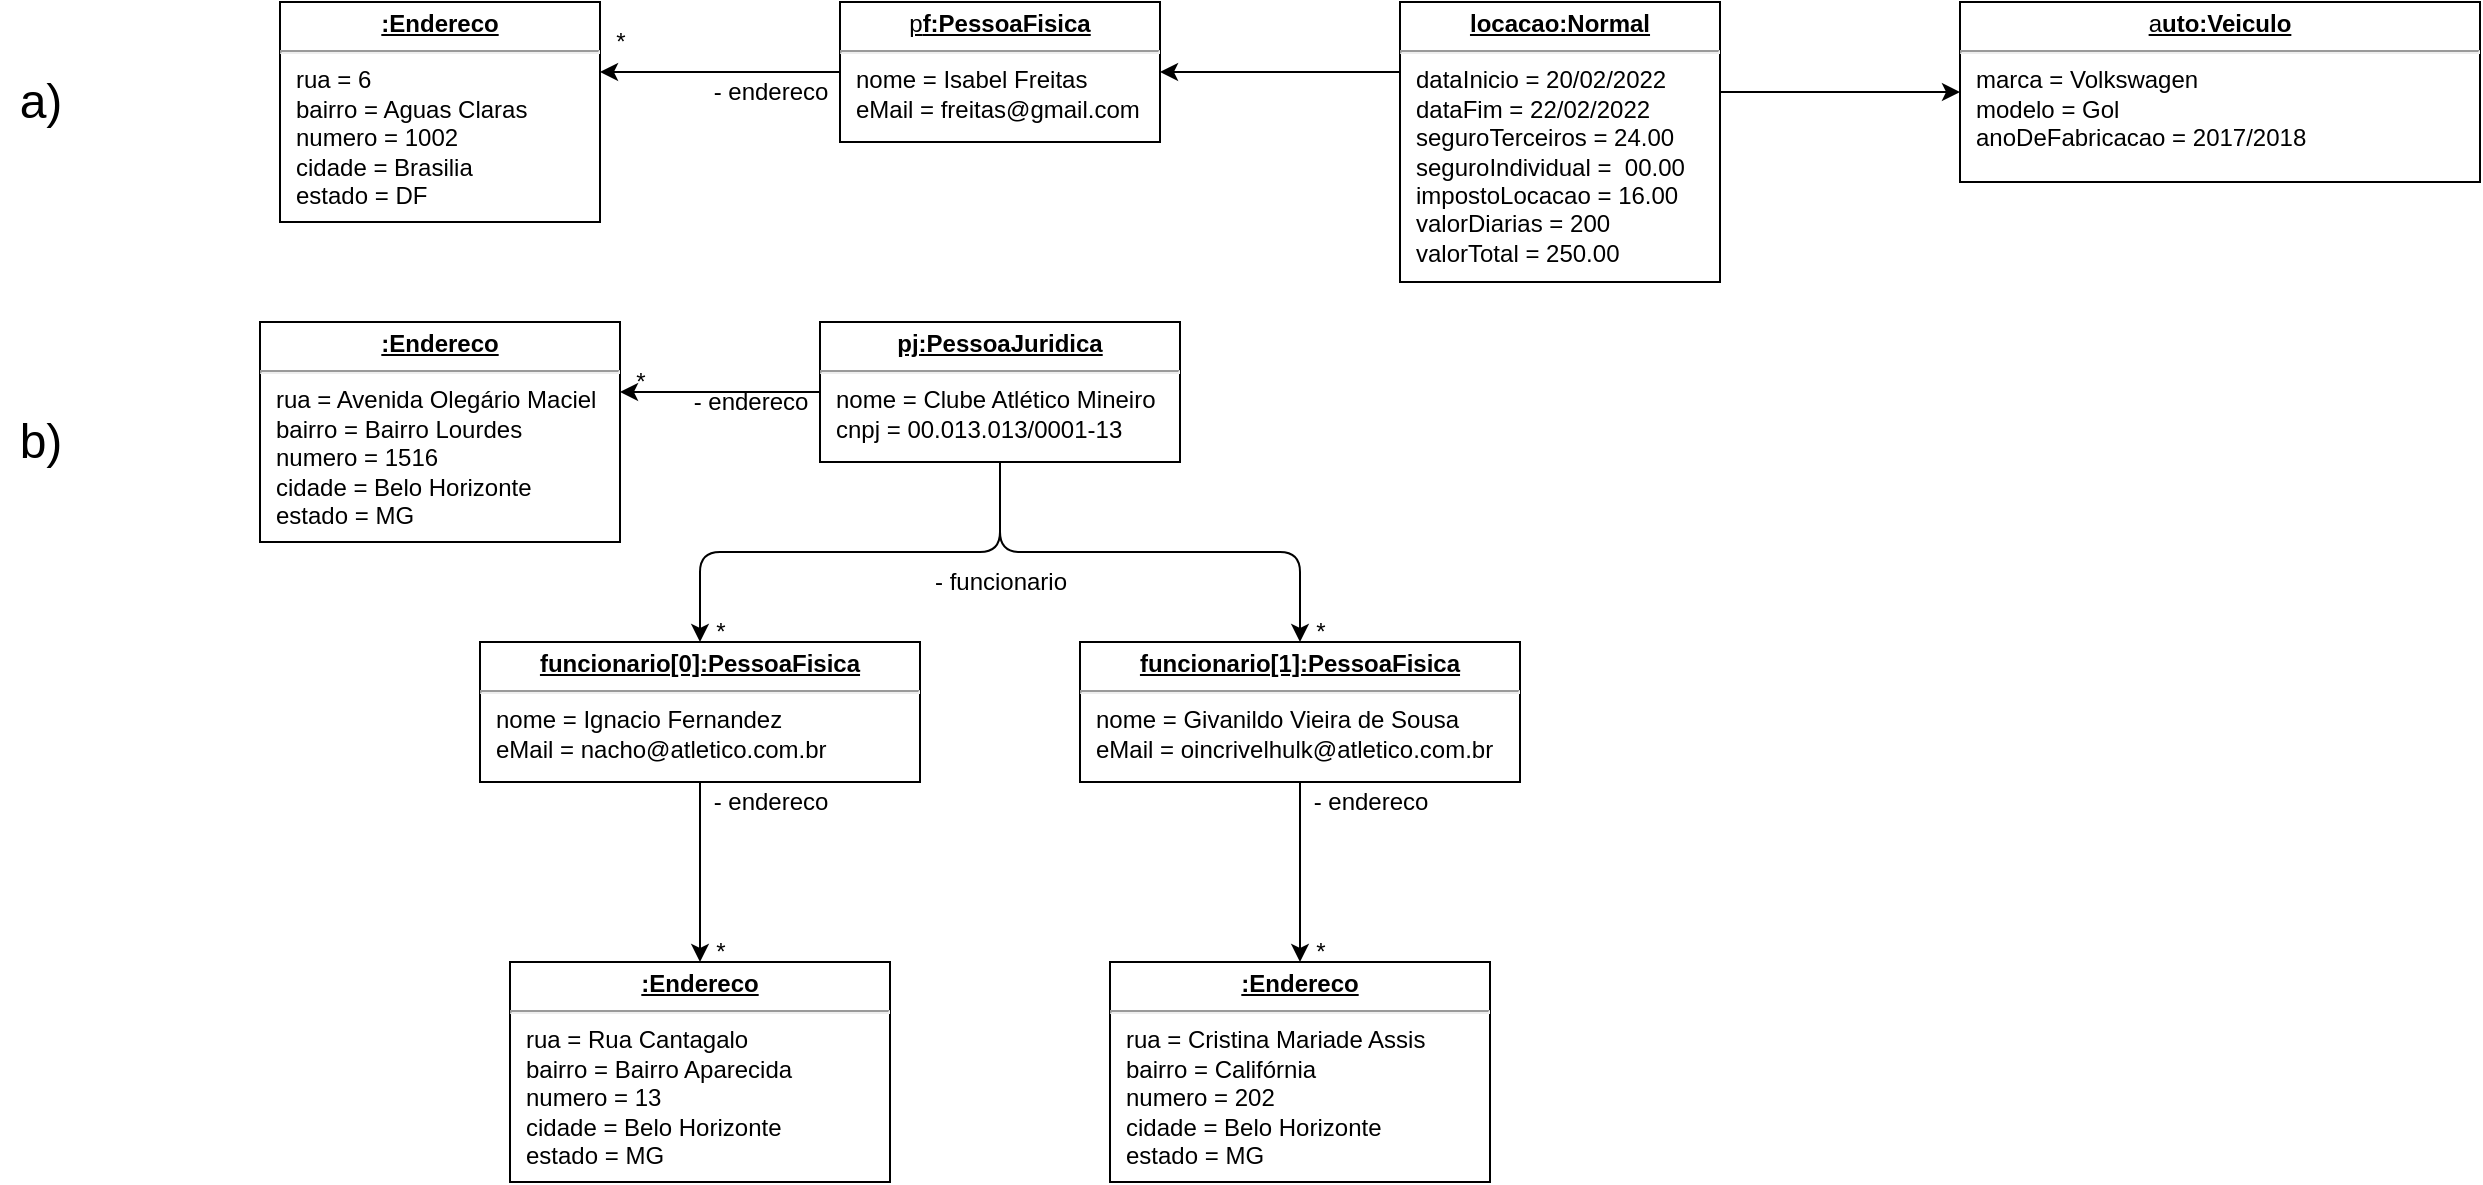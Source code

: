 <mxfile version="17.1.2" type="device"><diagram name="Objetos" id="x8BqOSWYRiHXJu6fpaH8"><mxGraphModel dx="2274" dy="867" grid="1" gridSize="10" guides="1" tooltips="1" connect="1" arrows="1" fold="1" page="1" pageScale="1" pageWidth="827" pageHeight="1169" math="0" shadow="0"><root><mxCell id="ix0IFLTPKFQLLNjNXngM-0"/><mxCell id="ix0IFLTPKFQLLNjNXngM-1" parent="ix0IFLTPKFQLLNjNXngM-0"/><mxCell id="APdHxpEzyhL2-hEMkJwI-14" style="edgeStyle=elbowEdgeStyle;rounded=1;orthogonalLoop=1;jettySize=auto;elbow=vertical;html=1;fontColor=none;" parent="ix0IFLTPKFQLLNjNXngM-1" source="ix0IFLTPKFQLLNjNXngM-18" target="APdHxpEzyhL2-hEMkJwI-13" edge="1"><mxGeometry relative="1" as="geometry"/></mxCell><mxCell id="ix0IFLTPKFQLLNjNXngM-18" value="&lt;p style=&quot;margin: 0px ; margin-top: 4px ; text-align: center ; text-decoration: underline&quot;&gt;p&lt;b&gt;f:PessoaFisica&lt;/b&gt;&lt;/p&gt;&lt;hr&gt;&lt;p style=&quot;margin: 0px ; margin-left: 8px&quot;&gt;nome = Isabel Freitas&lt;br&gt;eMail = freitas@gmail.com&lt;/p&gt;" style="verticalAlign=top;align=left;overflow=fill;fontSize=12;fontFamily=Helvetica;html=1;fontColor=none;" parent="ix0IFLTPKFQLLNjNXngM-1" vertex="1"><mxGeometry x="-240" y="280" width="160" height="70" as="geometry"/></mxCell><mxCell id="APdHxpEzyhL2-hEMkJwI-37" style="edgeStyle=elbowEdgeStyle;rounded=1;orthogonalLoop=1;jettySize=auto;elbow=vertical;html=1;fontColor=#000000;" parent="ix0IFLTPKFQLLNjNXngM-1" source="ix0IFLTPKFQLLNjNXngM-19" target="ix0IFLTPKFQLLNjNXngM-18" edge="1"><mxGeometry relative="1" as="geometry"/></mxCell><mxCell id="APdHxpEzyhL2-hEMkJwI-38" style="edgeStyle=elbowEdgeStyle;rounded=1;orthogonalLoop=1;jettySize=auto;elbow=vertical;html=1;fontColor=#000000;" parent="ix0IFLTPKFQLLNjNXngM-1" source="ix0IFLTPKFQLLNjNXngM-19" target="APdHxpEzyhL2-hEMkJwI-5" edge="1"><mxGeometry relative="1" as="geometry"/></mxCell><mxCell id="ix0IFLTPKFQLLNjNXngM-19" value="&lt;p style=&quot;margin: 0px ; margin-top: 4px ; text-align: center ; text-decoration: underline&quot;&gt;&lt;b&gt;locacao:Normal&lt;/b&gt;&lt;/p&gt;&lt;hr&gt;&lt;p style=&quot;margin: 0px ; margin-left: 8px&quot;&gt;dataInicio = 20/02/2022 &lt;br&gt;&lt;/p&gt;&lt;p style=&quot;margin: 0px ; margin-left: 8px&quot;&gt;dataFim = 22/02/2022&lt;br&gt;&lt;/p&gt;&lt;p style=&quot;margin: 0px ; margin-left: 8px&quot;&gt;seguroTerceiros = 24.00&lt;/p&gt;&lt;p style=&quot;margin: 0px ; margin-left: 8px&quot;&gt;seguroIndividual =&amp;nbsp; 00.00&lt;/p&gt;&lt;p style=&quot;margin: 0px ; margin-left: 8px&quot;&gt;impostoLocacao = 16.00&lt;/p&gt;&lt;p style=&quot;margin: 0px ; margin-left: 8px&quot;&gt;valorDiarias = 200&lt;br&gt;&lt;/p&gt;&lt;p style=&quot;margin: 0px ; margin-left: 8px&quot;&gt;valorTotal = 250.00&lt;/p&gt;" style="verticalAlign=top;align=left;overflow=fill;fontSize=12;fontFamily=Helvetica;html=1;fontColor=none;" parent="ix0IFLTPKFQLLNjNXngM-1" vertex="1"><mxGeometry x="40" y="280" width="160" height="140" as="geometry"/></mxCell><mxCell id="APdHxpEzyhL2-hEMkJwI-5" value="&lt;p style=&quot;margin: 0px ; margin-top: 4px ; text-align: center ; text-decoration: underline&quot;&gt;a&lt;b&gt;uto:Veiculo&lt;/b&gt;&lt;/p&gt;&lt;hr&gt;&lt;p style=&quot;margin: 0px ; margin-left: 8px&quot;&gt;marca = Volkswagen&lt;br&gt;modelo = Gol&lt;/p&gt;&lt;p style=&quot;margin: 0px ; margin-left: 8px&quot;&gt;anoDeFabricacao = 2017/2018&lt;/p&gt;&lt;p style=&quot;margin: 0px ; margin-left: 8px&quot;&gt;&lt;br&gt;&lt;/p&gt;" style="verticalAlign=top;align=left;overflow=fill;fontSize=12;fontFamily=Helvetica;html=1;fontColor=none;" parent="ix0IFLTPKFQLLNjNXngM-1" vertex="1"><mxGeometry x="320" y="280" width="260" height="90" as="geometry"/></mxCell><mxCell id="APdHxpEzyhL2-hEMkJwI-18" style="edgeStyle=elbowEdgeStyle;rounded=1;orthogonalLoop=1;jettySize=auto;elbow=vertical;html=1;fontColor=none;" parent="ix0IFLTPKFQLLNjNXngM-1" source="APdHxpEzyhL2-hEMkJwI-11" target="APdHxpEzyhL2-hEMkJwI-17" edge="1"><mxGeometry relative="1" as="geometry"/></mxCell><mxCell id="APdHxpEzyhL2-hEMkJwI-23" style="edgeStyle=elbowEdgeStyle;rounded=1;orthogonalLoop=1;jettySize=auto;elbow=vertical;html=1;fontColor=none;" parent="ix0IFLTPKFQLLNjNXngM-1" source="APdHxpEzyhL2-hEMkJwI-11" target="APdHxpEzyhL2-hEMkJwI-21" edge="1"><mxGeometry relative="1" as="geometry"/></mxCell><mxCell id="APdHxpEzyhL2-hEMkJwI-24" style="edgeStyle=elbowEdgeStyle;rounded=1;orthogonalLoop=1;jettySize=auto;elbow=vertical;html=1;fontColor=none;" parent="ix0IFLTPKFQLLNjNXngM-1" source="APdHxpEzyhL2-hEMkJwI-11" target="APdHxpEzyhL2-hEMkJwI-22" edge="1"><mxGeometry relative="1" as="geometry"/></mxCell><mxCell id="APdHxpEzyhL2-hEMkJwI-11" value="&lt;p style=&quot;margin: 0px ; margin-top: 4px ; text-align: center ; text-decoration: underline&quot;&gt;&lt;b&gt;pj:PessoaJuridica&lt;/b&gt;&lt;/p&gt;&lt;hr&gt;&lt;p style=&quot;margin: 0px ; margin-left: 8px&quot;&gt;nome = Clube Atlético Mineiro&lt;br&gt;&lt;/p&gt;&lt;p style=&quot;margin: 0px ; margin-left: 8px&quot;&gt;cnpj = 00.013.013/0001-13&lt;/p&gt;" style="verticalAlign=top;align=left;overflow=fill;fontSize=12;fontFamily=Helvetica;html=1;fontColor=none;" parent="ix0IFLTPKFQLLNjNXngM-1" vertex="1"><mxGeometry x="-250" y="440" width="180" height="70" as="geometry"/></mxCell><mxCell id="APdHxpEzyhL2-hEMkJwI-13" value="&lt;p style=&quot;margin: 0px ; margin-top: 4px ; text-align: center ; text-decoration: underline&quot;&gt;&lt;b&gt;:Endereco&lt;/b&gt;&lt;/p&gt;&lt;hr&gt;&lt;p style=&quot;margin: 0px ; margin-left: 8px&quot;&gt;rua = 6&lt;/p&gt;&lt;p style=&quot;margin: 0px ; margin-left: 8px&quot;&gt;bairro = Aguas Claras&lt;br&gt;&lt;/p&gt;&lt;p style=&quot;margin: 0px ; margin-left: 8px&quot;&gt;numero = 1002&lt;br&gt;&lt;/p&gt;&lt;p style=&quot;margin: 0px ; margin-left: 8px&quot;&gt;cidade = Brasilia&lt;br&gt;&lt;/p&gt;&lt;p style=&quot;margin: 0px ; margin-left: 8px&quot;&gt;estado = DF&lt;/p&gt;" style="verticalAlign=top;align=left;overflow=fill;fontSize=12;fontFamily=Helvetica;html=1;fontColor=none;" parent="ix0IFLTPKFQLLNjNXngM-1" vertex="1"><mxGeometry x="-520" y="280" width="160" height="110" as="geometry"/></mxCell><mxCell id="APdHxpEzyhL2-hEMkJwI-15" value="*" style="text;html=1;align=center;verticalAlign=middle;resizable=0;points=[];autosize=1;strokeColor=none;fillColor=none;fontColor=none;" parent="ix0IFLTPKFQLLNjNXngM-1" vertex="1"><mxGeometry x="-360" y="290" width="20" height="20" as="geometry"/></mxCell><mxCell id="APdHxpEzyhL2-hEMkJwI-16" value="- endereco" style="text;html=1;align=center;verticalAlign=middle;resizable=0;points=[];autosize=1;strokeColor=none;fillColor=none;fontColor=none;" parent="ix0IFLTPKFQLLNjNXngM-1" vertex="1"><mxGeometry x="-310" y="315" width="70" height="20" as="geometry"/></mxCell><mxCell id="APdHxpEzyhL2-hEMkJwI-17" value="&lt;p style=&quot;margin: 0px ; margin-top: 4px ; text-align: center ; text-decoration: underline&quot;&gt;&lt;b&gt;:Endereco&lt;/b&gt;&lt;/p&gt;&lt;hr&gt;&lt;p style=&quot;margin: 0px ; margin-left: 8px&quot;&gt;rua = Avenida Olegário Maciel&lt;/p&gt;&lt;p style=&quot;margin: 0px ; margin-left: 8px&quot;&gt;bairro = Bairro Lourdes&lt;/p&gt;&lt;p style=&quot;margin: 0px ; margin-left: 8px&quot;&gt;numero = 1516&lt;/p&gt;&lt;p style=&quot;margin: 0px ; margin-left: 8px&quot;&gt;cidade = Belo Horizonte&lt;/p&gt;&lt;p style=&quot;margin: 0px ; margin-left: 8px&quot;&gt;estado = MG&lt;/p&gt;" style="verticalAlign=top;align=left;overflow=fill;fontSize=12;fontFamily=Helvetica;html=1;fontColor=none;" parent="ix0IFLTPKFQLLNjNXngM-1" vertex="1"><mxGeometry x="-530" y="440" width="180" height="110" as="geometry"/></mxCell><mxCell id="APdHxpEzyhL2-hEMkJwI-19" value="- endereco" style="text;html=1;align=center;verticalAlign=middle;resizable=0;points=[];autosize=1;strokeColor=none;fillColor=none;fontColor=none;" parent="ix0IFLTPKFQLLNjNXngM-1" vertex="1"><mxGeometry x="-320" y="470" width="70" height="20" as="geometry"/></mxCell><mxCell id="APdHxpEzyhL2-hEMkJwI-20" value="*" style="text;html=1;align=center;verticalAlign=middle;resizable=0;points=[];autosize=1;strokeColor=none;fillColor=none;fontColor=none;" parent="ix0IFLTPKFQLLNjNXngM-1" vertex="1"><mxGeometry x="-350" y="460" width="20" height="20" as="geometry"/></mxCell><mxCell id="APdHxpEzyhL2-hEMkJwI-21" value="&lt;p style=&quot;margin: 0px ; margin-top: 4px ; text-align: center ; text-decoration: underline&quot;&gt;&lt;b&gt;funcionario[0]:PessoaFisica&lt;/b&gt;&lt;/p&gt;&lt;hr&gt;&lt;p style=&quot;margin: 0px ; margin-left: 8px&quot;&gt;nome = Ignacio Fernandez&lt;br&gt;eMail =&amp;nbsp;nacho@atletico.com.br&lt;/p&gt;" style="verticalAlign=top;align=left;overflow=fill;fontSize=12;fontFamily=Helvetica;html=1;fontColor=none;" parent="ix0IFLTPKFQLLNjNXngM-1" vertex="1"><mxGeometry x="-420" y="600" width="220" height="70" as="geometry"/></mxCell><mxCell id="APdHxpEzyhL2-hEMkJwI-22" value="&lt;p style=&quot;margin: 0px ; margin-top: 4px ; text-align: center ; text-decoration: underline&quot;&gt;&lt;b&gt;funcionario[1]:PessoaFisica&lt;/b&gt;&lt;/p&gt;&lt;hr&gt;&lt;p style=&quot;margin: 0px ; margin-left: 8px&quot;&gt;nome = Givanildo Vieira de Sousa&lt;br&gt;eMail = oincrivelhulk@atletico.com.br&lt;/p&gt;" style="verticalAlign=top;align=left;overflow=fill;fontSize=12;fontFamily=Helvetica;html=1;fontColor=none;" parent="ix0IFLTPKFQLLNjNXngM-1" vertex="1"><mxGeometry x="-120" y="600" width="220" height="70" as="geometry"/></mxCell><mxCell id="APdHxpEzyhL2-hEMkJwI-25" value="- funcionario" style="text;html=1;align=center;verticalAlign=middle;resizable=0;points=[];autosize=1;strokeColor=none;fillColor=none;fontColor=none;" parent="ix0IFLTPKFQLLNjNXngM-1" vertex="1"><mxGeometry x="-200" y="560" width="80" height="20" as="geometry"/></mxCell><mxCell id="APdHxpEzyhL2-hEMkJwI-26" value="*" style="text;html=1;align=center;verticalAlign=middle;resizable=0;points=[];autosize=1;strokeColor=none;fillColor=none;fontColor=none;" parent="ix0IFLTPKFQLLNjNXngM-1" vertex="1"><mxGeometry x="-310" y="585" width="20" height="20" as="geometry"/></mxCell><mxCell id="APdHxpEzyhL2-hEMkJwI-27" value="*" style="text;html=1;align=center;verticalAlign=middle;resizable=0;points=[];autosize=1;strokeColor=none;fillColor=none;fontColor=none;" parent="ix0IFLTPKFQLLNjNXngM-1" vertex="1"><mxGeometry x="-10" y="585" width="20" height="20" as="geometry"/></mxCell><mxCell id="APdHxpEzyhL2-hEMkJwI-28" value="&lt;p style=&quot;margin: 0px ; margin-top: 4px ; text-align: center ; text-decoration: underline&quot;&gt;&lt;b&gt;:Endereco&lt;/b&gt;&lt;/p&gt;&lt;hr&gt;&lt;p style=&quot;margin: 0px ; margin-left: 8px&quot;&gt;rua = Rua Cantagalo&lt;/p&gt;&lt;p style=&quot;margin: 0px ; margin-left: 8px&quot;&gt;bairro = Bairro Aparecida&lt;/p&gt;&lt;p style=&quot;margin: 0px ; margin-left: 8px&quot;&gt;numero = 13&lt;/p&gt;&lt;p style=&quot;margin: 0px ; margin-left: 8px&quot;&gt;cidade = Belo Horizonte&lt;/p&gt;&lt;p style=&quot;margin: 0px ; margin-left: 8px&quot;&gt;estado = MG&lt;/p&gt;" style="verticalAlign=top;align=left;overflow=fill;fontSize=12;fontFamily=Helvetica;html=1;fontColor=none;" parent="ix0IFLTPKFQLLNjNXngM-1" vertex="1"><mxGeometry x="-405" y="760" width="190" height="110" as="geometry"/></mxCell><mxCell id="APdHxpEzyhL2-hEMkJwI-29" value="&lt;p style=&quot;margin: 0px ; margin-top: 4px ; text-align: center ; text-decoration: underline&quot;&gt;&lt;b&gt;:Endereco&lt;/b&gt;&lt;/p&gt;&lt;hr&gt;&lt;p style=&quot;margin: 0px ; margin-left: 8px&quot;&gt;rua = Cristina Mariade Assis&lt;/p&gt;&lt;p style=&quot;margin: 0px ; margin-left: 8px&quot;&gt;bairro = Califórnia&lt;/p&gt;&lt;p style=&quot;margin: 0px ; margin-left: 8px&quot;&gt;numero = 202&lt;br&gt;&lt;/p&gt;&lt;p style=&quot;margin: 0px ; margin-left: 8px&quot;&gt;cidade = Belo Horizonte&lt;/p&gt;&lt;p style=&quot;margin: 0px ; margin-left: 8px&quot;&gt;estado = MG&lt;/p&gt;" style="verticalAlign=top;align=left;overflow=fill;fontSize=12;fontFamily=Helvetica;html=1;fontColor=none;" parent="ix0IFLTPKFQLLNjNXngM-1" vertex="1"><mxGeometry x="-105" y="760" width="190" height="110" as="geometry"/></mxCell><mxCell id="APdHxpEzyhL2-hEMkJwI-30" style="edgeStyle=elbowEdgeStyle;rounded=1;orthogonalLoop=1;jettySize=auto;elbow=vertical;html=1;fontColor=none;" parent="ix0IFLTPKFQLLNjNXngM-1" source="APdHxpEzyhL2-hEMkJwI-21" target="APdHxpEzyhL2-hEMkJwI-28" edge="1"><mxGeometry relative="1" as="geometry"><mxPoint x="-220" y="715" as="sourcePoint"/><mxPoint x="-320" y="715" as="targetPoint"/></mxGeometry></mxCell><mxCell id="APdHxpEzyhL2-hEMkJwI-31" value="- endereco" style="text;html=1;align=center;verticalAlign=middle;resizable=0;points=[];autosize=1;strokeColor=none;fillColor=none;fontColor=none;" parent="ix0IFLTPKFQLLNjNXngM-1" vertex="1"><mxGeometry x="-310" y="670" width="70" height="20" as="geometry"/></mxCell><mxCell id="APdHxpEzyhL2-hEMkJwI-32" value="*" style="text;html=1;align=center;verticalAlign=middle;resizable=0;points=[];autosize=1;strokeColor=none;fillColor=none;fontColor=none;" parent="ix0IFLTPKFQLLNjNXngM-1" vertex="1"><mxGeometry x="-310" y="745" width="20" height="20" as="geometry"/></mxCell><mxCell id="APdHxpEzyhL2-hEMkJwI-33" style="edgeStyle=elbowEdgeStyle;rounded=1;orthogonalLoop=1;jettySize=auto;elbow=vertical;html=1;fontColor=none;" parent="ix0IFLTPKFQLLNjNXngM-1" source="APdHxpEzyhL2-hEMkJwI-22" target="APdHxpEzyhL2-hEMkJwI-29" edge="1"><mxGeometry relative="1" as="geometry"><mxPoint x="40" y="710" as="sourcePoint"/><mxPoint x="-60" y="710" as="targetPoint"/></mxGeometry></mxCell><mxCell id="APdHxpEzyhL2-hEMkJwI-34" value="- endereco" style="text;html=1;align=center;verticalAlign=middle;resizable=0;points=[];autosize=1;strokeColor=none;fillColor=none;fontColor=none;" parent="ix0IFLTPKFQLLNjNXngM-1" vertex="1"><mxGeometry x="-10" y="670" width="70" height="20" as="geometry"/></mxCell><mxCell id="APdHxpEzyhL2-hEMkJwI-35" value="*" style="text;html=1;align=center;verticalAlign=middle;resizable=0;points=[];autosize=1;strokeColor=none;fillColor=none;fontColor=none;" parent="ix0IFLTPKFQLLNjNXngM-1" vertex="1"><mxGeometry x="-10" y="745" width="20" height="20" as="geometry"/></mxCell><mxCell id="APdHxpEzyhL2-hEMkJwI-39" value="&lt;font style=&quot;font-size: 24px&quot;&gt;a)&lt;br&gt;&lt;/font&gt;" style="text;html=1;align=center;verticalAlign=middle;resizable=0;points=[];autosize=1;strokeColor=none;fillColor=none;fontColor=#000000;" parent="ix0IFLTPKFQLLNjNXngM-1" vertex="1"><mxGeometry x="-660" y="320" width="40" height="20" as="geometry"/></mxCell><mxCell id="APdHxpEzyhL2-hEMkJwI-40" value="b)" style="text;html=1;align=center;verticalAlign=middle;resizable=0;points=[];autosize=1;strokeColor=none;fillColor=none;fontColor=#000000;fontSize=24;" parent="ix0IFLTPKFQLLNjNXngM-1" vertex="1"><mxGeometry x="-660" y="485" width="40" height="30" as="geometry"/></mxCell></root></mxGraphModel></diagram></mxfile>